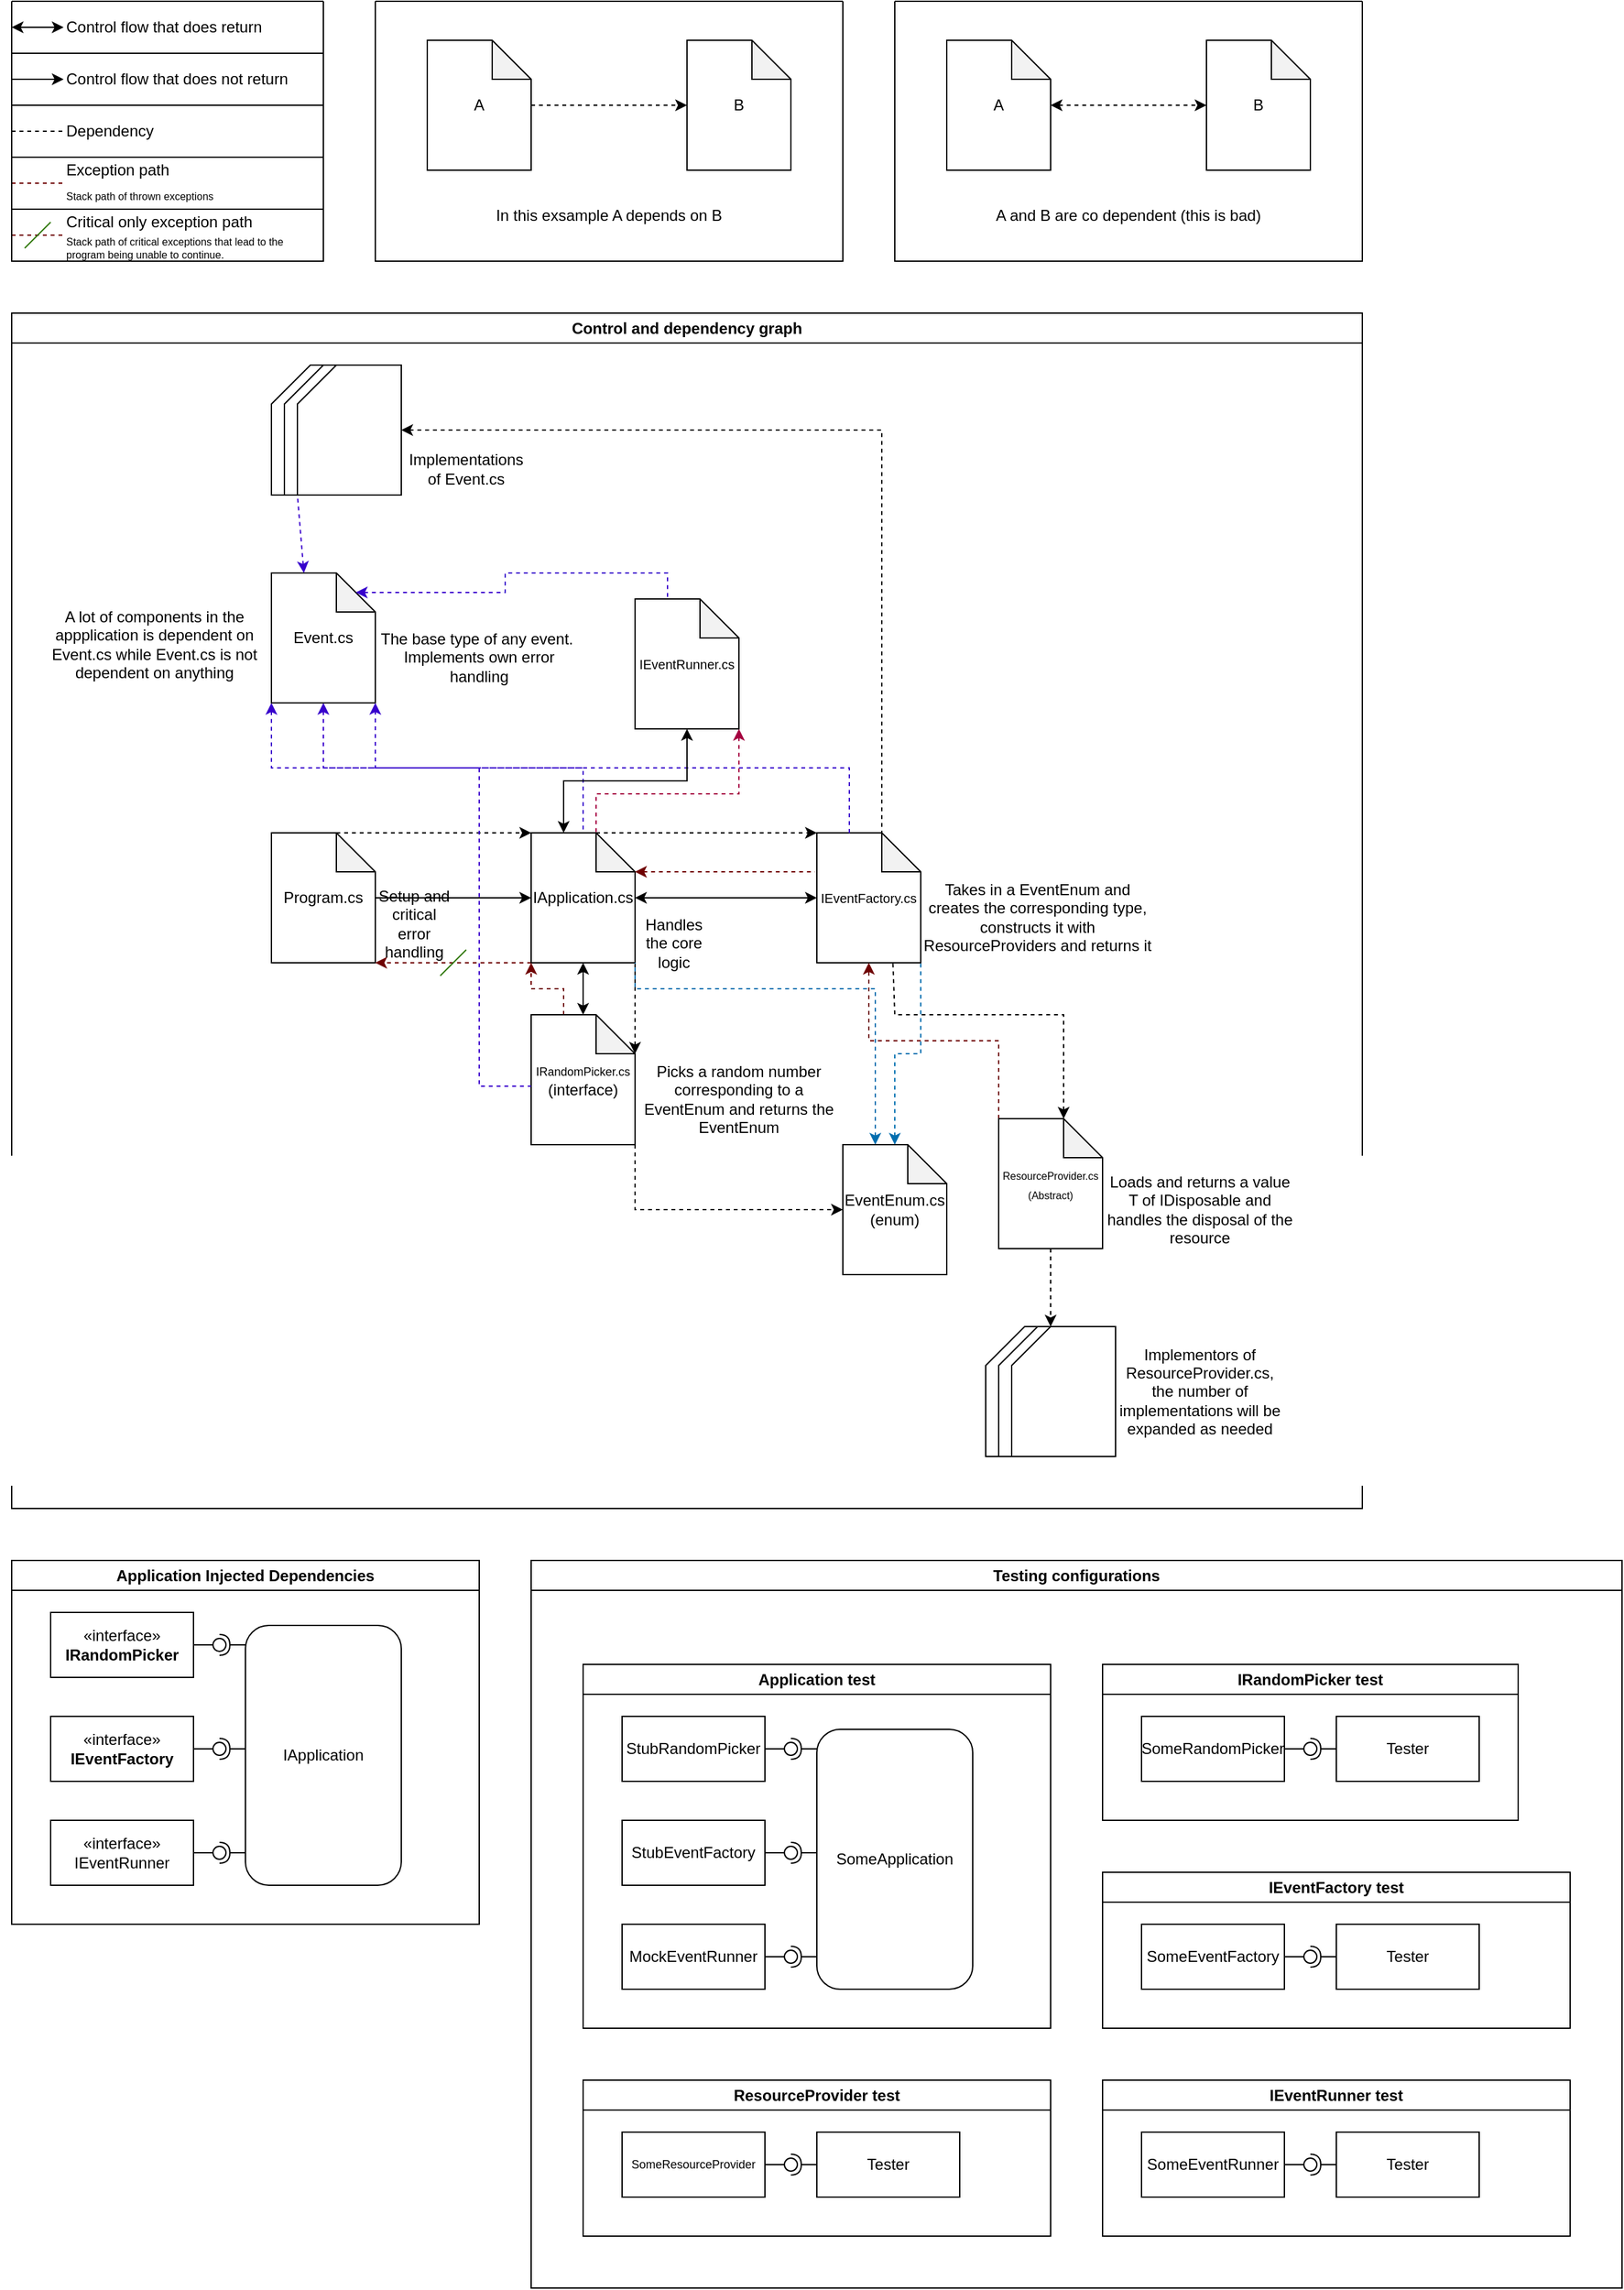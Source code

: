 <mxfile version="21.6.8" type="device">
  <diagram name="Page-1" id="oXJqQtW-Z9CdaKA_W9ZZ">
    <mxGraphModel dx="1643" dy="1583" grid="1" gridSize="10" guides="1" tooltips="1" connect="1" arrows="1" fold="1" page="1" pageScale="1" pageWidth="850" pageHeight="1100" math="0" shadow="0">
      <root>
        <mxCell id="0" />
        <mxCell id="1" parent="0" />
        <mxCell id="w2HOxnU2GR0AyzulczZv-25" value="" style="endArrow=none;dashed=1;html=1;rounded=0;fillColor=#a20025;strokeColor=#6F0000;" edge="1" parent="1">
          <mxGeometry width="50" height="50" relative="1" as="geometry">
            <mxPoint x="240" y="300" as="sourcePoint" />
            <mxPoint x="280" y="300" as="targetPoint" />
          </mxGeometry>
        </mxCell>
        <mxCell id="w2HOxnU2GR0AyzulczZv-26" value="" style="endArrow=none;dashed=1;html=1;rounded=0;fillColor=#a20025;strokeColor=#6F0000;" edge="1" parent="1">
          <mxGeometry width="50" height="50" relative="1" as="geometry">
            <mxPoint x="240" y="260" as="sourcePoint" />
            <mxPoint x="280" y="260" as="targetPoint" />
          </mxGeometry>
        </mxCell>
        <mxCell id="w2HOxnU2GR0AyzulczZv-27" value="" style="endArrow=none;html=1;rounded=0;fillColor=#60a917;strokeColor=#2D7600;" edge="1" parent="1">
          <mxGeometry width="50" height="50" relative="1" as="geometry">
            <mxPoint x="270" y="290" as="sourcePoint" />
            <mxPoint x="250" y="310" as="targetPoint" />
          </mxGeometry>
        </mxCell>
        <mxCell id="w2HOxnU2GR0AyzulczZv-28" value="Exception path" style="text;html=1;strokeColor=none;fillColor=none;align=left;verticalAlign=middle;whiteSpace=wrap;rounded=0;" vertex="1" parent="1">
          <mxGeometry x="280" y="240" width="90" height="20" as="geometry" />
        </mxCell>
        <mxCell id="w2HOxnU2GR0AyzulczZv-30" value="" style="swimlane;startSize=0;" vertex="1" parent="1">
          <mxGeometry x="240" y="280" width="240" height="40" as="geometry" />
        </mxCell>
        <mxCell id="w2HOxnU2GR0AyzulczZv-34" value="Critical only exception path" style="text;html=1;strokeColor=none;fillColor=none;align=left;verticalAlign=middle;whiteSpace=wrap;rounded=0;" vertex="1" parent="w2HOxnU2GR0AyzulczZv-30">
          <mxGeometry x="40" width="150" height="20" as="geometry" />
        </mxCell>
        <mxCell id="w2HOxnU2GR0AyzulczZv-36" value="Stack path of critical exceptions that lead to the program being unable to continue." style="text;html=1;strokeColor=none;fillColor=none;align=left;verticalAlign=middle;whiteSpace=wrap;rounded=0;fontSize=8;" vertex="1" parent="w2HOxnU2GR0AyzulczZv-30">
          <mxGeometry x="40" y="20" width="200" height="20" as="geometry" />
        </mxCell>
        <mxCell id="w2HOxnU2GR0AyzulczZv-31" value="" style="swimlane;startSize=0;" vertex="1" parent="1">
          <mxGeometry x="240" y="240" width="240" height="40" as="geometry" />
        </mxCell>
        <mxCell id="w2HOxnU2GR0AyzulczZv-35" value="Stack path of thrown exceptions" style="text;html=1;strokeColor=none;fillColor=none;align=left;verticalAlign=middle;whiteSpace=wrap;rounded=0;fontSize=8;" vertex="1" parent="w2HOxnU2GR0AyzulczZv-31">
          <mxGeometry x="40" y="20" width="200" height="20" as="geometry" />
        </mxCell>
        <mxCell id="w2HOxnU2GR0AyzulczZv-53" value="" style="endArrow=none;dashed=1;html=1;rounded=0;" edge="1" parent="1">
          <mxGeometry width="50" height="50" relative="1" as="geometry">
            <mxPoint x="240" y="220" as="sourcePoint" />
            <mxPoint x="280" y="220" as="targetPoint" />
          </mxGeometry>
        </mxCell>
        <mxCell id="w2HOxnU2GR0AyzulczZv-55" value="" style="swimlane;startSize=0;" vertex="1" parent="1">
          <mxGeometry x="240" y="200" width="240" height="40" as="geometry" />
        </mxCell>
        <mxCell id="w2HOxnU2GR0AyzulczZv-56" value="Dependency" style="text;html=1;strokeColor=none;fillColor=none;align=left;verticalAlign=middle;whiteSpace=wrap;rounded=0;" vertex="1" parent="w2HOxnU2GR0AyzulczZv-55">
          <mxGeometry x="40" y="10" width="120" height="20" as="geometry" />
        </mxCell>
        <mxCell id="w2HOxnU2GR0AyzulczZv-62" value="" style="endArrow=classic;html=1;rounded=0;" edge="1" parent="1">
          <mxGeometry width="50" height="50" relative="1" as="geometry">
            <mxPoint x="240" y="180" as="sourcePoint" />
            <mxPoint x="280" y="180" as="targetPoint" />
          </mxGeometry>
        </mxCell>
        <mxCell id="w2HOxnU2GR0AyzulczZv-63" value="" style="swimlane;startSize=0;" vertex="1" parent="1">
          <mxGeometry x="240" y="160" width="240" height="40" as="geometry" />
        </mxCell>
        <mxCell id="w2HOxnU2GR0AyzulczZv-64" value="Control flow that does not return" style="text;html=1;strokeColor=none;fillColor=none;align=left;verticalAlign=middle;whiteSpace=wrap;rounded=0;" vertex="1" parent="w2HOxnU2GR0AyzulczZv-63">
          <mxGeometry x="40" y="10" width="200" height="20" as="geometry" />
        </mxCell>
        <mxCell id="w2HOxnU2GR0AyzulczZv-70" value="" style="endArrow=classic;startArrow=classic;html=1;rounded=0;" edge="1" parent="1">
          <mxGeometry width="50" height="50" relative="1" as="geometry">
            <mxPoint x="240" y="140" as="sourcePoint" />
            <mxPoint x="280" y="140" as="targetPoint" />
            <Array as="points" />
          </mxGeometry>
        </mxCell>
        <mxCell id="w2HOxnU2GR0AyzulczZv-71" value="" style="swimlane;startSize=0;" vertex="1" parent="1">
          <mxGeometry x="240" y="120" width="240" height="40" as="geometry" />
        </mxCell>
        <mxCell id="w2HOxnU2GR0AyzulczZv-72" value="Control flow that does return" style="text;html=1;strokeColor=none;fillColor=none;align=left;verticalAlign=middle;whiteSpace=wrap;rounded=0;" vertex="1" parent="w2HOxnU2GR0AyzulczZv-71">
          <mxGeometry x="40" y="5" width="200" height="30" as="geometry" />
        </mxCell>
        <mxCell id="w2HOxnU2GR0AyzulczZv-90" value="" style="swimlane;startSize=0;" vertex="1" parent="1">
          <mxGeometry x="520" y="120" width="360" height="200" as="geometry">
            <mxRectangle x="480" y="90" width="50" height="40" as="alternateBounds" />
          </mxGeometry>
        </mxCell>
        <mxCell id="w2HOxnU2GR0AyzulczZv-86" value="A" style="shape=note;whiteSpace=wrap;html=1;backgroundOutline=1;darkOpacity=0.05;" vertex="1" parent="w2HOxnU2GR0AyzulczZv-90">
          <mxGeometry x="40" y="30" width="80" height="100" as="geometry" />
        </mxCell>
        <mxCell id="w2HOxnU2GR0AyzulczZv-87" value="B" style="shape=note;whiteSpace=wrap;html=1;backgroundOutline=1;darkOpacity=0.05;" vertex="1" parent="w2HOxnU2GR0AyzulczZv-90">
          <mxGeometry x="240" y="30" width="80" height="100" as="geometry" />
        </mxCell>
        <mxCell id="w2HOxnU2GR0AyzulczZv-88" style="edgeStyle=orthogonalEdgeStyle;rounded=0;orthogonalLoop=1;jettySize=auto;html=1;entryX=0;entryY=0.5;entryDx=0;entryDy=0;entryPerimeter=0;dashed=1;" edge="1" parent="w2HOxnU2GR0AyzulczZv-90" source="w2HOxnU2GR0AyzulczZv-86" target="w2HOxnU2GR0AyzulczZv-87">
          <mxGeometry relative="1" as="geometry" />
        </mxCell>
        <mxCell id="w2HOxnU2GR0AyzulczZv-89" value="In this exsample A depends on B" style="text;html=1;strokeColor=none;fillColor=none;align=center;verticalAlign=middle;whiteSpace=wrap;rounded=0;" vertex="1" parent="w2HOxnU2GR0AyzulczZv-90">
          <mxGeometry x="40" y="150" width="280" height="30" as="geometry" />
        </mxCell>
        <mxCell id="w2HOxnU2GR0AyzulczZv-91" value="" style="swimlane;startSize=0;" vertex="1" parent="1">
          <mxGeometry x="920" y="120" width="360" height="200" as="geometry">
            <mxRectangle x="480" y="90" width="50" height="40" as="alternateBounds" />
          </mxGeometry>
        </mxCell>
        <mxCell id="w2HOxnU2GR0AyzulczZv-92" value="A" style="shape=note;whiteSpace=wrap;html=1;backgroundOutline=1;darkOpacity=0.05;" vertex="1" parent="w2HOxnU2GR0AyzulczZv-91">
          <mxGeometry x="40" y="30" width="80" height="100" as="geometry" />
        </mxCell>
        <mxCell id="w2HOxnU2GR0AyzulczZv-93" value="B" style="shape=note;whiteSpace=wrap;html=1;backgroundOutline=1;darkOpacity=0.05;" vertex="1" parent="w2HOxnU2GR0AyzulczZv-91">
          <mxGeometry x="240" y="30" width="80" height="100" as="geometry" />
        </mxCell>
        <mxCell id="w2HOxnU2GR0AyzulczZv-94" style="edgeStyle=orthogonalEdgeStyle;rounded=0;orthogonalLoop=1;jettySize=auto;html=1;entryX=0;entryY=0.5;entryDx=0;entryDy=0;entryPerimeter=0;dashed=1;startArrow=classic;startFill=1;" edge="1" parent="w2HOxnU2GR0AyzulczZv-91" source="w2HOxnU2GR0AyzulczZv-92" target="w2HOxnU2GR0AyzulczZv-93">
          <mxGeometry relative="1" as="geometry" />
        </mxCell>
        <mxCell id="w2HOxnU2GR0AyzulczZv-95" value="A and B are co dependent (this is bad)" style="text;html=1;strokeColor=none;fillColor=none;align=center;verticalAlign=middle;whiteSpace=wrap;rounded=0;" vertex="1" parent="w2HOxnU2GR0AyzulczZv-91">
          <mxGeometry x="40" y="150" width="280" height="30" as="geometry" />
        </mxCell>
        <mxCell id="w2HOxnU2GR0AyzulczZv-113" value="Control and dependency graph" style="swimlane;whiteSpace=wrap;html=1;" vertex="1" parent="1">
          <mxGeometry x="240" y="360" width="1040" height="920" as="geometry" />
        </mxCell>
        <mxCell id="w2HOxnU2GR0AyzulczZv-2" value="Program.cs" style="shape=note;whiteSpace=wrap;html=1;backgroundOutline=1;darkOpacity=0.05;" vertex="1" parent="w2HOxnU2GR0AyzulczZv-113">
          <mxGeometry x="200" y="400" width="80" height="100" as="geometry" />
        </mxCell>
        <mxCell id="w2HOxnU2GR0AyzulczZv-13" style="edgeStyle=orthogonalEdgeStyle;rounded=0;orthogonalLoop=1;jettySize=auto;html=1;exitX=0;exitY=1;exitDx=0;exitDy=0;exitPerimeter=0;entryX=1;entryY=1;entryDx=0;entryDy=0;entryPerimeter=0;fillColor=#a20025;strokeColor=#6F0000;dashed=1;" edge="1" parent="w2HOxnU2GR0AyzulczZv-113" source="w2HOxnU2GR0AyzulczZv-3" target="w2HOxnU2GR0AyzulczZv-2">
          <mxGeometry relative="1" as="geometry">
            <Array as="points">
              <mxPoint x="380" y="500" />
              <mxPoint x="380" y="500" />
            </Array>
          </mxGeometry>
        </mxCell>
        <mxCell id="w2HOxnU2GR0AyzulczZv-3" value="IApplication.cs" style="shape=note;whiteSpace=wrap;html=1;backgroundOutline=1;darkOpacity=0.05;" vertex="1" parent="w2HOxnU2GR0AyzulczZv-113">
          <mxGeometry x="400" y="400" width="80" height="100" as="geometry" />
        </mxCell>
        <mxCell id="w2HOxnU2GR0AyzulczZv-5" style="edgeStyle=orthogonalEdgeStyle;rounded=0;orthogonalLoop=1;jettySize=auto;html=1;entryX=0;entryY=0.5;entryDx=0;entryDy=0;entryPerimeter=0;" edge="1" parent="w2HOxnU2GR0AyzulczZv-113" source="w2HOxnU2GR0AyzulczZv-2" target="w2HOxnU2GR0AyzulczZv-3">
          <mxGeometry relative="1" as="geometry" />
        </mxCell>
        <mxCell id="w2HOxnU2GR0AyzulczZv-10" style="edgeStyle=orthogonalEdgeStyle;rounded=0;orthogonalLoop=1;jettySize=auto;html=1;exitX=0;exitY=0;exitDx=25;exitDy=0;exitPerimeter=0;entryX=0;entryY=1;entryDx=0;entryDy=0;entryPerimeter=0;fillColor=#a20025;strokeColor=#6F0000;dashed=1;" edge="1" parent="w2HOxnU2GR0AyzulczZv-113" source="w2HOxnU2GR0AyzulczZv-4" target="w2HOxnU2GR0AyzulczZv-3">
          <mxGeometry relative="1" as="geometry" />
        </mxCell>
        <mxCell id="w2HOxnU2GR0AyzulczZv-4" value="&lt;font style=&quot;&quot;&gt;&lt;font style=&quot;font-size: 9px;&quot;&gt;IRandomPicker.cs&lt;br&gt;&lt;/font&gt;(interface)&lt;br&gt;&lt;/font&gt;" style="shape=note;whiteSpace=wrap;html=1;backgroundOutline=1;darkOpacity=0.05;" vertex="1" parent="w2HOxnU2GR0AyzulczZv-113">
          <mxGeometry x="400" y="540" width="80" height="100" as="geometry" />
        </mxCell>
        <mxCell id="w2HOxnU2GR0AyzulczZv-8" style="edgeStyle=orthogonalEdgeStyle;rounded=0;orthogonalLoop=1;jettySize=auto;html=1;exitX=0.5;exitY=1;exitDx=0;exitDy=0;exitPerimeter=0;entryX=0.5;entryY=0;entryDx=0;entryDy=0;entryPerimeter=0;startArrow=classic;startFill=1;" edge="1" parent="w2HOxnU2GR0AyzulczZv-113" source="w2HOxnU2GR0AyzulczZv-3" target="w2HOxnU2GR0AyzulczZv-4">
          <mxGeometry relative="1" as="geometry" />
        </mxCell>
        <mxCell id="w2HOxnU2GR0AyzulczZv-14" value="" style="endArrow=none;html=1;rounded=0;fillColor=#60a917;strokeColor=#2D7600;" edge="1" parent="w2HOxnU2GR0AyzulczZv-113">
          <mxGeometry width="50" height="50" relative="1" as="geometry">
            <mxPoint x="330" y="510" as="sourcePoint" />
            <mxPoint x="350" y="490" as="targetPoint" />
          </mxGeometry>
        </mxCell>
        <mxCell id="w2HOxnU2GR0AyzulczZv-21" value="Picks a random number corresponding to a EventEnum and returns the EventEnum" style="text;html=1;strokeColor=none;fillColor=none;align=center;verticalAlign=middle;whiteSpace=wrap;rounded=0;" vertex="1" parent="w2HOxnU2GR0AyzulczZv-113">
          <mxGeometry x="480" y="570" width="160" height="70" as="geometry" />
        </mxCell>
        <mxCell id="w2HOxnU2GR0AyzulczZv-22" value="Handles the core logic" style="text;html=1;strokeColor=none;fillColor=none;align=center;verticalAlign=middle;whiteSpace=wrap;rounded=0;" vertex="1" parent="w2HOxnU2GR0AyzulczZv-113">
          <mxGeometry x="480" y="460" width="60" height="50" as="geometry" />
        </mxCell>
        <mxCell id="w2HOxnU2GR0AyzulczZv-24" value="Setup and critical error handling" style="text;html=1;strokeColor=none;fillColor=none;align=center;verticalAlign=middle;whiteSpace=wrap;rounded=0;" vertex="1" parent="w2HOxnU2GR0AyzulczZv-113">
          <mxGeometry x="280" y="440" width="60" height="60" as="geometry" />
        </mxCell>
        <mxCell id="w2HOxnU2GR0AyzulczZv-41" value="&lt;font style=&quot;font-size: 10px;&quot;&gt;IEventFactory.cs&lt;/font&gt;" style="shape=note;whiteSpace=wrap;html=1;backgroundOutline=1;darkOpacity=0.05;" vertex="1" parent="w2HOxnU2GR0AyzulczZv-113">
          <mxGeometry x="620" y="400" width="80" height="100" as="geometry" />
        </mxCell>
        <mxCell id="w2HOxnU2GR0AyzulczZv-47" style="edgeStyle=orthogonalEdgeStyle;rounded=0;orthogonalLoop=1;jettySize=auto;html=1;entryX=0;entryY=0.5;entryDx=0;entryDy=0;entryPerimeter=0;startArrow=classic;startFill=1;" edge="1" parent="w2HOxnU2GR0AyzulczZv-113" source="w2HOxnU2GR0AyzulczZv-3" target="w2HOxnU2GR0AyzulczZv-41">
          <mxGeometry relative="1" as="geometry" />
        </mxCell>
        <mxCell id="w2HOxnU2GR0AyzulczZv-99" style="edgeStyle=orthogonalEdgeStyle;rounded=0;orthogonalLoop=1;jettySize=auto;html=1;exitX=0;exitY=0;exitDx=80;exitDy=30;exitPerimeter=0;entryX=-0.018;entryY=0.3;entryDx=0;entryDy=0;entryPerimeter=0;fillColor=#a20025;strokeColor=#6F0000;startArrow=classic;startFill=1;endArrow=none;endFill=0;dashed=1;" edge="1" parent="w2HOxnU2GR0AyzulczZv-113" source="w2HOxnU2GR0AyzulczZv-3" target="w2HOxnU2GR0AyzulczZv-41">
          <mxGeometry relative="1" as="geometry" />
        </mxCell>
        <mxCell id="w2HOxnU2GR0AyzulczZv-43" value="Takes in a EventEnum and creates the corresponding type, constructs it with ResourceProviders and returns it" style="text;html=1;strokeColor=none;fillColor=none;align=center;verticalAlign=middle;whiteSpace=wrap;rounded=0;" vertex="1" parent="w2HOxnU2GR0AyzulczZv-113">
          <mxGeometry x="700" y="430" width="180" height="70" as="geometry" />
        </mxCell>
        <mxCell id="w2HOxnU2GR0AyzulczZv-97" style="edgeStyle=orthogonalEdgeStyle;rounded=0;orthogonalLoop=1;jettySize=auto;html=1;exitX=0;exitY=0;exitDx=0;exitDy=0;exitPerimeter=0;entryX=0.5;entryY=1;entryDx=0;entryDy=0;entryPerimeter=0;fillColor=#a20025;strokeColor=#6F0000;dashed=1;" edge="1" parent="w2HOxnU2GR0AyzulczZv-113" source="w2HOxnU2GR0AyzulczZv-44" target="w2HOxnU2GR0AyzulczZv-41">
          <mxGeometry relative="1" as="geometry">
            <mxPoint x="759.953" y="560" as="targetPoint" />
          </mxGeometry>
        </mxCell>
        <mxCell id="w2HOxnU2GR0AyzulczZv-44" value="&lt;font style=&quot;font-size: 8px;&quot;&gt;ResourceProvider.cs&lt;br&gt;(Abstract)&lt;br&gt;&lt;/font&gt;" style="shape=note;whiteSpace=wrap;html=1;backgroundOutline=1;darkOpacity=0.05;" vertex="1" parent="w2HOxnU2GR0AyzulczZv-113">
          <mxGeometry x="760" y="620" width="80" height="100" as="geometry" />
        </mxCell>
        <mxCell id="w2HOxnU2GR0AyzulczZv-45" value="Loads and returns a value T of IDisposable and handles the disposal of the resource" style="text;html=1;strokeColor=none;fillColor=none;align=center;verticalAlign=middle;whiteSpace=wrap;rounded=0;" vertex="1" parent="w2HOxnU2GR0AyzulczZv-113">
          <mxGeometry x="840" y="660" width="150" height="60" as="geometry" />
        </mxCell>
        <mxCell id="w2HOxnU2GR0AyzulczZv-46" value="" style="endArrow=none;dashed=1;html=1;rounded=0;entryX=0.732;entryY=0.998;entryDx=0;entryDy=0;entryPerimeter=0;endFill=0;startArrow=classic;startFill=1;exitX=0;exitY=0;exitDx=50;exitDy=0;exitPerimeter=0;" edge="1" parent="w2HOxnU2GR0AyzulczZv-113" source="w2HOxnU2GR0AyzulczZv-44" target="w2HOxnU2GR0AyzulczZv-41">
          <mxGeometry width="50" height="50" relative="1" as="geometry">
            <mxPoint x="760" y="620" as="sourcePoint" />
            <mxPoint x="720" y="530" as="targetPoint" />
            <Array as="points">
              <mxPoint x="810" y="540" />
              <mxPoint x="720" y="540" />
              <mxPoint x="680" y="540" />
            </Array>
          </mxGeometry>
        </mxCell>
        <mxCell id="w2HOxnU2GR0AyzulczZv-48" value="" style="shape=card;whiteSpace=wrap;html=1;" vertex="1" parent="w2HOxnU2GR0AyzulczZv-113">
          <mxGeometry x="750" y="780" width="80" height="100" as="geometry" />
        </mxCell>
        <mxCell id="w2HOxnU2GR0AyzulczZv-49" value="" style="shape=card;whiteSpace=wrap;html=1;" vertex="1" parent="w2HOxnU2GR0AyzulczZv-113">
          <mxGeometry x="760" y="780" width="80" height="100" as="geometry" />
        </mxCell>
        <mxCell id="w2HOxnU2GR0AyzulczZv-50" value="" style="shape=card;whiteSpace=wrap;html=1;" vertex="1" parent="w2HOxnU2GR0AyzulczZv-113">
          <mxGeometry x="770" y="780" width="80" height="100" as="geometry" />
        </mxCell>
        <mxCell id="w2HOxnU2GR0AyzulczZv-51" style="edgeStyle=orthogonalEdgeStyle;rounded=0;orthogonalLoop=1;jettySize=auto;html=1;entryX=0;entryY=0;entryDx=30;entryDy=0;entryPerimeter=0;dashed=1;" edge="1" parent="w2HOxnU2GR0AyzulczZv-113" source="w2HOxnU2GR0AyzulczZv-44" target="w2HOxnU2GR0AyzulczZv-50">
          <mxGeometry relative="1" as="geometry" />
        </mxCell>
        <mxCell id="w2HOxnU2GR0AyzulczZv-52" value="Implementors of &lt;br&gt;ResourceProvider.cs, the number of implementations will be expanded as needed" style="text;html=1;strokeColor=none;fillColor=none;align=center;verticalAlign=middle;whiteSpace=wrap;rounded=0;" vertex="1" parent="w2HOxnU2GR0AyzulczZv-113">
          <mxGeometry x="850" y="780" width="130" height="100" as="geometry" />
        </mxCell>
        <mxCell id="w2HOxnU2GR0AyzulczZv-57" value="" style="endArrow=classic;dashed=1;html=1;rounded=0;entryX=0;entryY=0;entryDx=0;entryDy=0;entryPerimeter=0;exitX=0;exitY=0;exitDx=50;exitDy=0;exitPerimeter=0;endFill=1;" edge="1" parent="w2HOxnU2GR0AyzulczZv-113" source="w2HOxnU2GR0AyzulczZv-3" target="w2HOxnU2GR0AyzulczZv-41">
          <mxGeometry width="50" height="50" relative="1" as="geometry">
            <mxPoint x="510" y="440" as="sourcePoint" />
            <mxPoint x="560" y="390" as="targetPoint" />
          </mxGeometry>
        </mxCell>
        <mxCell id="w2HOxnU2GR0AyzulczZv-58" value="" style="endArrow=classic;dashed=1;html=1;rounded=0;entryX=0;entryY=0;entryDx=0;entryDy=0;entryPerimeter=0;exitX=0;exitY=0;exitDx=50;exitDy=0;exitPerimeter=0;endFill=1;" edge="1" parent="w2HOxnU2GR0AyzulczZv-113" source="w2HOxnU2GR0AyzulczZv-2" target="w2HOxnU2GR0AyzulczZv-3">
          <mxGeometry width="50" height="50" relative="1" as="geometry">
            <mxPoint x="300" y="430" as="sourcePoint" />
            <mxPoint x="350" y="380" as="targetPoint" />
          </mxGeometry>
        </mxCell>
        <mxCell id="w2HOxnU2GR0AyzulczZv-59" value="" style="endArrow=none;dashed=1;html=1;rounded=0;entryX=1;entryY=1;entryDx=0;entryDy=0;entryPerimeter=0;exitX=0;exitY=0;exitDx=80;exitDy=30;exitPerimeter=0;endFill=0;startArrow=classic;startFill=1;" edge="1" parent="w2HOxnU2GR0AyzulczZv-113" source="w2HOxnU2GR0AyzulczZv-4" target="w2HOxnU2GR0AyzulczZv-3">
          <mxGeometry width="50" height="50" relative="1" as="geometry">
            <mxPoint x="450" y="530" as="sourcePoint" />
            <mxPoint x="500" y="480" as="targetPoint" />
          </mxGeometry>
        </mxCell>
        <mxCell id="w2HOxnU2GR0AyzulczZv-82" style="edgeStyle=orthogonalEdgeStyle;rounded=0;orthogonalLoop=1;jettySize=auto;html=1;exitX=0.5;exitY=1;exitDx=0;exitDy=0;exitPerimeter=0;entryX=0.5;entryY=0;entryDx=0;entryDy=0;entryPerimeter=0;dashed=1;endArrow=none;endFill=0;startArrow=classic;startFill=1;fillColor=#6a00ff;strokeColor=#3700CC;" edge="1" parent="w2HOxnU2GR0AyzulczZv-113" source="w2HOxnU2GR0AyzulczZv-73" target="w2HOxnU2GR0AyzulczZv-3">
          <mxGeometry relative="1" as="geometry" />
        </mxCell>
        <mxCell id="w2HOxnU2GR0AyzulczZv-83" style="edgeStyle=orthogonalEdgeStyle;rounded=0;orthogonalLoop=1;jettySize=auto;html=1;exitX=0;exitY=1;exitDx=0;exitDy=0;exitPerimeter=0;entryX=0;entryY=0.5;entryDx=0;entryDy=0;entryPerimeter=0;endArrow=none;endFill=0;startArrow=classic;startFill=1;dashed=1;fillColor=#6a00ff;strokeColor=#3700CC;" edge="1" parent="w2HOxnU2GR0AyzulczZv-113" source="w2HOxnU2GR0AyzulczZv-73">
          <mxGeometry relative="1" as="geometry">
            <mxPoint x="200" y="305" as="sourcePoint" />
            <mxPoint x="400" y="595" as="targetPoint" />
            <Array as="points">
              <mxPoint x="200" y="350" />
              <mxPoint x="360" y="350" />
              <mxPoint x="360" y="595" />
            </Array>
          </mxGeometry>
        </mxCell>
        <mxCell id="w2HOxnU2GR0AyzulczZv-73" value="Event.cs" style="shape=note;whiteSpace=wrap;html=1;backgroundOutline=1;darkOpacity=0.05;" vertex="1" parent="w2HOxnU2GR0AyzulczZv-113">
          <mxGeometry x="200" y="200" width="80" height="100" as="geometry" />
        </mxCell>
        <mxCell id="w2HOxnU2GR0AyzulczZv-85" style="edgeStyle=orthogonalEdgeStyle;rounded=0;orthogonalLoop=1;jettySize=auto;html=1;exitX=0;exitY=0;exitDx=25;exitDy=0;exitPerimeter=0;entryX=1;entryY=1;entryDx=0;entryDy=0;entryPerimeter=0;dashed=1;fillColor=#6a00ff;strokeColor=#3700CC;" edge="1" parent="w2HOxnU2GR0AyzulczZv-113" source="w2HOxnU2GR0AyzulczZv-41" target="w2HOxnU2GR0AyzulczZv-73">
          <mxGeometry relative="1" as="geometry" />
        </mxCell>
        <mxCell id="w2HOxnU2GR0AyzulczZv-74" value="The base type of any event.&amp;nbsp;&lt;br&gt;Implements own error handling" style="text;html=1;strokeColor=none;fillColor=none;align=center;verticalAlign=middle;whiteSpace=wrap;rounded=0;" vertex="1" parent="w2HOxnU2GR0AyzulczZv-113">
          <mxGeometry x="280" y="230" width="160" height="70" as="geometry" />
        </mxCell>
        <mxCell id="w2HOxnU2GR0AyzulczZv-75" value="" style="shape=card;whiteSpace=wrap;html=1;" vertex="1" parent="w2HOxnU2GR0AyzulczZv-113">
          <mxGeometry x="200" y="40" width="80" height="100" as="geometry" />
        </mxCell>
        <mxCell id="w2HOxnU2GR0AyzulczZv-76" value="" style="shape=card;whiteSpace=wrap;html=1;" vertex="1" parent="w2HOxnU2GR0AyzulczZv-113">
          <mxGeometry x="210" y="40" width="80" height="100" as="geometry" />
        </mxCell>
        <mxCell id="w2HOxnU2GR0AyzulczZv-96" style="edgeStyle=orthogonalEdgeStyle;rounded=0;orthogonalLoop=1;jettySize=auto;html=1;entryX=0;entryY=0;entryDx=50;entryDy=0;entryPerimeter=0;endArrow=none;endFill=0;startArrow=classic;startFill=1;dashed=1;" edge="1" parent="w2HOxnU2GR0AyzulczZv-113" source="w2HOxnU2GR0AyzulczZv-77" target="w2HOxnU2GR0AyzulczZv-41">
          <mxGeometry relative="1" as="geometry">
            <Array as="points">
              <mxPoint x="670" y="90" />
            </Array>
          </mxGeometry>
        </mxCell>
        <mxCell id="w2HOxnU2GR0AyzulczZv-77" value="" style="shape=card;whiteSpace=wrap;html=1;" vertex="1" parent="w2HOxnU2GR0AyzulczZv-113">
          <mxGeometry x="220" y="40" width="80" height="100" as="geometry" />
        </mxCell>
        <mxCell id="w2HOxnU2GR0AyzulczZv-79" value="Implementations of Event.cs" style="text;html=1;strokeColor=none;fillColor=none;align=center;verticalAlign=middle;whiteSpace=wrap;rounded=0;" vertex="1" parent="w2HOxnU2GR0AyzulczZv-113">
          <mxGeometry x="300" y="100" width="100" height="40" as="geometry" />
        </mxCell>
        <mxCell id="w2HOxnU2GR0AyzulczZv-81" value="" style="endArrow=none;dashed=1;html=1;rounded=0;entryX=0;entryY=1;entryDx=0;entryDy=0;entryPerimeter=0;exitX=0;exitY=0;exitDx=25;exitDy=0;exitPerimeter=0;startArrow=classic;startFill=1;fillColor=#6a00ff;strokeColor=#3700CC;" edge="1" parent="w2HOxnU2GR0AyzulczZv-113" source="w2HOxnU2GR0AyzulczZv-73" target="w2HOxnU2GR0AyzulczZv-77">
          <mxGeometry width="50" height="50" relative="1" as="geometry">
            <mxPoint x="320" y="210" as="sourcePoint" />
            <mxPoint x="370" y="160" as="targetPoint" />
          </mxGeometry>
        </mxCell>
        <mxCell id="w2HOxnU2GR0AyzulczZv-111" style="edgeStyle=orthogonalEdgeStyle;rounded=0;orthogonalLoop=1;jettySize=auto;html=1;exitX=0;exitY=0;exitDx=25;exitDy=0;exitPerimeter=0;entryX=1;entryY=1;entryDx=0;entryDy=0;entryPerimeter=0;fillColor=#1ba1e2;strokeColor=#006EAF;dashed=1;endArrow=none;endFill=0;startArrow=classic;startFill=1;" edge="1" parent="w2HOxnU2GR0AyzulczZv-113" source="w2HOxnU2GR0AyzulczZv-101" target="w2HOxnU2GR0AyzulczZv-3">
          <mxGeometry relative="1" as="geometry">
            <Array as="points">
              <mxPoint x="665" y="520" />
              <mxPoint x="480" y="520" />
            </Array>
          </mxGeometry>
        </mxCell>
        <mxCell id="w2HOxnU2GR0AyzulczZv-112" style="edgeStyle=orthogonalEdgeStyle;rounded=0;orthogonalLoop=1;jettySize=auto;html=1;entryX=1;entryY=1;entryDx=0;entryDy=0;entryPerimeter=0;fillColor=#1ba1e2;strokeColor=#006EAF;startArrow=classic;startFill=1;endArrow=none;endFill=0;dashed=1;" edge="1" parent="w2HOxnU2GR0AyzulczZv-113" source="w2HOxnU2GR0AyzulczZv-101" target="w2HOxnU2GR0AyzulczZv-41">
          <mxGeometry relative="1" as="geometry" />
        </mxCell>
        <mxCell id="w2HOxnU2GR0AyzulczZv-101" value="EventEnum.cs&lt;br&gt;(enum)" style="shape=note;whiteSpace=wrap;html=1;backgroundOutline=1;darkOpacity=0.05;" vertex="1" parent="w2HOxnU2GR0AyzulczZv-113">
          <mxGeometry x="640" y="640" width="80" height="100" as="geometry" />
        </mxCell>
        <mxCell id="w2HOxnU2GR0AyzulczZv-110" style="edgeStyle=orthogonalEdgeStyle;rounded=0;orthogonalLoop=1;jettySize=auto;html=1;exitX=0;exitY=1;exitDx=0;exitDy=0;entryX=0;entryY=0.5;entryDx=0;entryDy=0;entryPerimeter=0;dashed=1;" edge="1" parent="w2HOxnU2GR0AyzulczZv-113" source="w2HOxnU2GR0AyzulczZv-21" target="w2HOxnU2GR0AyzulczZv-101">
          <mxGeometry relative="1" as="geometry" />
        </mxCell>
        <mxCell id="w2HOxnU2GR0AyzulczZv-106" style="edgeStyle=orthogonalEdgeStyle;rounded=0;orthogonalLoop=1;jettySize=auto;html=1;exitX=1;exitY=1;exitDx=0;exitDy=0;exitPerimeter=0;entryX=0;entryY=0;entryDx=50;entryDy=0;entryPerimeter=0;dashed=1;startArrow=classic;startFill=1;endArrow=none;endFill=0;fillColor=#d80073;strokeColor=#A50040;" edge="1" parent="w2HOxnU2GR0AyzulczZv-113" source="w2HOxnU2GR0AyzulczZv-103" target="w2HOxnU2GR0AyzulczZv-3">
          <mxGeometry relative="1" as="geometry">
            <Array as="points">
              <mxPoint x="560" y="370" />
              <mxPoint x="450" y="370" />
            </Array>
          </mxGeometry>
        </mxCell>
        <mxCell id="w2HOxnU2GR0AyzulczZv-103" value="&lt;font style=&quot;font-size: 10px;&quot;&gt;IEventRunner.cs&lt;/font&gt;" style="shape=note;whiteSpace=wrap;html=1;backgroundOutline=1;darkOpacity=0.05;" vertex="1" parent="w2HOxnU2GR0AyzulczZv-113">
          <mxGeometry x="480" y="220" width="80" height="100" as="geometry" />
        </mxCell>
        <mxCell id="w2HOxnU2GR0AyzulczZv-104" style="edgeStyle=orthogonalEdgeStyle;rounded=0;orthogonalLoop=1;jettySize=auto;html=1;exitX=0;exitY=0;exitDx=25;exitDy=0;exitPerimeter=0;entryX=0.5;entryY=1;entryDx=0;entryDy=0;entryPerimeter=0;startArrow=classic;startFill=1;" edge="1" parent="w2HOxnU2GR0AyzulczZv-113" source="w2HOxnU2GR0AyzulczZv-3" target="w2HOxnU2GR0AyzulczZv-103">
          <mxGeometry relative="1" as="geometry" />
        </mxCell>
        <mxCell id="w2HOxnU2GR0AyzulczZv-107" style="edgeStyle=orthogonalEdgeStyle;rounded=0;orthogonalLoop=1;jettySize=auto;html=1;exitX=0;exitY=0;exitDx=65;exitDy=15;exitPerimeter=0;entryX=0;entryY=0;entryDx=25;entryDy=0;entryPerimeter=0;fillColor=#6a00ff;strokeColor=#3700CC;endArrow=none;endFill=0;startArrow=classic;startFill=1;dashed=1;" edge="1" parent="w2HOxnU2GR0AyzulczZv-113" source="w2HOxnU2GR0AyzulczZv-73" target="w2HOxnU2GR0AyzulczZv-103">
          <mxGeometry relative="1" as="geometry" />
        </mxCell>
        <mxCell id="w2HOxnU2GR0AyzulczZv-108" value="A lot of components in the appplication is dependent on Event.cs while Event.cs is not dependent on anything" style="text;html=1;strokeColor=none;fillColor=none;align=center;verticalAlign=middle;whiteSpace=wrap;rounded=0;" vertex="1" parent="w2HOxnU2GR0AyzulczZv-113">
          <mxGeometry x="20" y="200" width="180" height="110" as="geometry" />
        </mxCell>
        <mxCell id="w2HOxnU2GR0AyzulczZv-147" value="Application Injected Dependencies" style="swimlane;whiteSpace=wrap;html=1;" vertex="1" parent="1">
          <mxGeometry x="240" y="1320" width="360" height="280" as="geometry" />
        </mxCell>
        <mxCell id="w2HOxnU2GR0AyzulczZv-120" value="IApplication" style="rounded=1;whiteSpace=wrap;html=1;" vertex="1" parent="w2HOxnU2GR0AyzulczZv-147">
          <mxGeometry x="180" y="50" width="120" height="200" as="geometry" />
        </mxCell>
        <mxCell id="w2HOxnU2GR0AyzulczZv-130" value="«interface»&lt;br&gt;&lt;b&gt;IRandomPicker&lt;/b&gt;" style="html=1;whiteSpace=wrap;" vertex="1" parent="w2HOxnU2GR0AyzulczZv-147">
          <mxGeometry x="30" y="40" width="110" height="50" as="geometry" />
        </mxCell>
        <mxCell id="w2HOxnU2GR0AyzulczZv-134" value="«interface»&lt;br&gt;&lt;b&gt;IEventFactory&lt;/b&gt;" style="html=1;whiteSpace=wrap;" vertex="1" parent="w2HOxnU2GR0AyzulczZv-147">
          <mxGeometry x="30" y="120" width="110" height="50" as="geometry" />
        </mxCell>
        <mxCell id="w2HOxnU2GR0AyzulczZv-136" value="" style="rounded=0;orthogonalLoop=1;jettySize=auto;html=1;endArrow=halfCircle;endFill=0;endSize=6;strokeWidth=1;sketch=0;" edge="1" target="w2HOxnU2GR0AyzulczZv-138" parent="w2HOxnU2GR0AyzulczZv-147">
          <mxGeometry relative="1" as="geometry">
            <mxPoint x="180" y="65" as="sourcePoint" />
          </mxGeometry>
        </mxCell>
        <mxCell id="w2HOxnU2GR0AyzulczZv-137" value="" style="rounded=0;orthogonalLoop=1;jettySize=auto;html=1;endArrow=oval;endFill=0;sketch=0;sourcePerimeterSpacing=0;targetPerimeterSpacing=0;endSize=10;" edge="1" target="w2HOxnU2GR0AyzulczZv-138" parent="w2HOxnU2GR0AyzulczZv-147">
          <mxGeometry relative="1" as="geometry">
            <mxPoint x="140" y="65" as="sourcePoint" />
          </mxGeometry>
        </mxCell>
        <mxCell id="w2HOxnU2GR0AyzulczZv-138" value="" style="ellipse;whiteSpace=wrap;html=1;align=center;aspect=fixed;fillColor=none;strokeColor=none;resizable=0;perimeter=centerPerimeter;rotatable=0;allowArrows=0;points=[];outlineConnect=1;" vertex="1" parent="w2HOxnU2GR0AyzulczZv-147">
          <mxGeometry x="155" y="60" width="10" height="10" as="geometry" />
        </mxCell>
        <mxCell id="w2HOxnU2GR0AyzulczZv-139" value="«interface»&lt;br&gt;IEventRunner" style="html=1;whiteSpace=wrap;" vertex="1" parent="w2HOxnU2GR0AyzulczZv-147">
          <mxGeometry x="30" y="200" width="110" height="50" as="geometry" />
        </mxCell>
        <mxCell id="w2HOxnU2GR0AyzulczZv-140" value="" style="rounded=0;orthogonalLoop=1;jettySize=auto;html=1;endArrow=halfCircle;endFill=0;endSize=6;strokeWidth=1;sketch=0;" edge="1" target="w2HOxnU2GR0AyzulczZv-142" parent="w2HOxnU2GR0AyzulczZv-147">
          <mxGeometry relative="1" as="geometry">
            <mxPoint x="180" y="145" as="sourcePoint" />
          </mxGeometry>
        </mxCell>
        <mxCell id="w2HOxnU2GR0AyzulczZv-141" value="" style="rounded=0;orthogonalLoop=1;jettySize=auto;html=1;endArrow=oval;endFill=0;sketch=0;sourcePerimeterSpacing=0;targetPerimeterSpacing=0;endSize=10;" edge="1" target="w2HOxnU2GR0AyzulczZv-142" parent="w2HOxnU2GR0AyzulczZv-147">
          <mxGeometry relative="1" as="geometry">
            <mxPoint x="140" y="145" as="sourcePoint" />
          </mxGeometry>
        </mxCell>
        <mxCell id="w2HOxnU2GR0AyzulczZv-142" value="" style="ellipse;whiteSpace=wrap;html=1;align=center;aspect=fixed;fillColor=none;strokeColor=none;resizable=0;perimeter=centerPerimeter;rotatable=0;allowArrows=0;points=[];outlineConnect=1;" vertex="1" parent="w2HOxnU2GR0AyzulczZv-147">
          <mxGeometry x="155" y="140" width="10" height="10" as="geometry" />
        </mxCell>
        <mxCell id="w2HOxnU2GR0AyzulczZv-144" value="" style="rounded=0;orthogonalLoop=1;jettySize=auto;html=1;endArrow=halfCircle;endFill=0;endSize=6;strokeWidth=1;sketch=0;" edge="1" target="w2HOxnU2GR0AyzulczZv-146" parent="w2HOxnU2GR0AyzulczZv-147">
          <mxGeometry relative="1" as="geometry">
            <mxPoint x="180" y="225" as="sourcePoint" />
          </mxGeometry>
        </mxCell>
        <mxCell id="w2HOxnU2GR0AyzulczZv-145" value="" style="rounded=0;orthogonalLoop=1;jettySize=auto;html=1;endArrow=oval;endFill=0;sketch=0;sourcePerimeterSpacing=0;targetPerimeterSpacing=0;endSize=10;" edge="1" target="w2HOxnU2GR0AyzulczZv-146" parent="w2HOxnU2GR0AyzulczZv-147">
          <mxGeometry relative="1" as="geometry">
            <mxPoint x="140" y="225" as="sourcePoint" />
          </mxGeometry>
        </mxCell>
        <mxCell id="w2HOxnU2GR0AyzulczZv-146" value="" style="ellipse;whiteSpace=wrap;html=1;align=center;aspect=fixed;fillColor=none;strokeColor=none;resizable=0;perimeter=centerPerimeter;rotatable=0;allowArrows=0;points=[];outlineConnect=1;" vertex="1" parent="w2HOxnU2GR0AyzulczZv-147">
          <mxGeometry x="155" y="220" width="10" height="10" as="geometry" />
        </mxCell>
        <mxCell id="w2HOxnU2GR0AyzulczZv-167" value="Testing configurations" style="swimlane;whiteSpace=wrap;html=1;" vertex="1" parent="1">
          <mxGeometry x="640" y="1320" width="840" height="560" as="geometry" />
        </mxCell>
        <mxCell id="w2HOxnU2GR0AyzulczZv-148" value="Application test" style="swimlane;whiteSpace=wrap;html=1;" vertex="1" parent="w2HOxnU2GR0AyzulczZv-167">
          <mxGeometry x="40" y="80" width="360" height="280" as="geometry" />
        </mxCell>
        <mxCell id="w2HOxnU2GR0AyzulczZv-149" value="SomeApplication" style="rounded=1;whiteSpace=wrap;html=1;" vertex="1" parent="w2HOxnU2GR0AyzulczZv-148">
          <mxGeometry x="180" y="50" width="120" height="200" as="geometry" />
        </mxCell>
        <mxCell id="w2HOxnU2GR0AyzulczZv-152" value="" style="rounded=0;orthogonalLoop=1;jettySize=auto;html=1;endArrow=halfCircle;endFill=0;endSize=6;strokeWidth=1;sketch=0;" edge="1" parent="w2HOxnU2GR0AyzulczZv-148" target="w2HOxnU2GR0AyzulczZv-154">
          <mxGeometry relative="1" as="geometry">
            <mxPoint x="180" y="65" as="sourcePoint" />
          </mxGeometry>
        </mxCell>
        <mxCell id="w2HOxnU2GR0AyzulczZv-153" value="" style="rounded=0;orthogonalLoop=1;jettySize=auto;html=1;endArrow=oval;endFill=0;sketch=0;sourcePerimeterSpacing=0;targetPerimeterSpacing=0;endSize=10;" edge="1" parent="w2HOxnU2GR0AyzulczZv-148" target="w2HOxnU2GR0AyzulczZv-154">
          <mxGeometry relative="1" as="geometry">
            <mxPoint x="140" y="65" as="sourcePoint" />
          </mxGeometry>
        </mxCell>
        <mxCell id="w2HOxnU2GR0AyzulczZv-154" value="" style="ellipse;whiteSpace=wrap;html=1;align=center;aspect=fixed;fillColor=none;strokeColor=none;resizable=0;perimeter=centerPerimeter;rotatable=0;allowArrows=0;points=[];outlineConnect=1;" vertex="1" parent="w2HOxnU2GR0AyzulczZv-148">
          <mxGeometry x="155" y="60" width="10" height="10" as="geometry" />
        </mxCell>
        <mxCell id="w2HOxnU2GR0AyzulczZv-156" value="" style="rounded=0;orthogonalLoop=1;jettySize=auto;html=1;endArrow=halfCircle;endFill=0;endSize=6;strokeWidth=1;sketch=0;" edge="1" parent="w2HOxnU2GR0AyzulczZv-148" target="w2HOxnU2GR0AyzulczZv-158">
          <mxGeometry relative="1" as="geometry">
            <mxPoint x="180" y="145" as="sourcePoint" />
          </mxGeometry>
        </mxCell>
        <mxCell id="w2HOxnU2GR0AyzulczZv-157" value="" style="rounded=0;orthogonalLoop=1;jettySize=auto;html=1;endArrow=oval;endFill=0;sketch=0;sourcePerimeterSpacing=0;targetPerimeterSpacing=0;endSize=10;" edge="1" parent="w2HOxnU2GR0AyzulczZv-148" target="w2HOxnU2GR0AyzulczZv-158">
          <mxGeometry relative="1" as="geometry">
            <mxPoint x="140" y="145" as="sourcePoint" />
          </mxGeometry>
        </mxCell>
        <mxCell id="w2HOxnU2GR0AyzulczZv-158" value="" style="ellipse;whiteSpace=wrap;html=1;align=center;aspect=fixed;fillColor=none;strokeColor=none;resizable=0;perimeter=centerPerimeter;rotatable=0;allowArrows=0;points=[];outlineConnect=1;" vertex="1" parent="w2HOxnU2GR0AyzulczZv-148">
          <mxGeometry x="155" y="140" width="10" height="10" as="geometry" />
        </mxCell>
        <mxCell id="w2HOxnU2GR0AyzulczZv-159" value="" style="rounded=0;orthogonalLoop=1;jettySize=auto;html=1;endArrow=halfCircle;endFill=0;endSize=6;strokeWidth=1;sketch=0;" edge="1" parent="w2HOxnU2GR0AyzulczZv-148" target="w2HOxnU2GR0AyzulczZv-161">
          <mxGeometry relative="1" as="geometry">
            <mxPoint x="180" y="225" as="sourcePoint" />
          </mxGeometry>
        </mxCell>
        <mxCell id="w2HOxnU2GR0AyzulczZv-160" value="" style="rounded=0;orthogonalLoop=1;jettySize=auto;html=1;endArrow=oval;endFill=0;sketch=0;sourcePerimeterSpacing=0;targetPerimeterSpacing=0;endSize=10;" edge="1" parent="w2HOxnU2GR0AyzulczZv-148" target="w2HOxnU2GR0AyzulczZv-161">
          <mxGeometry relative="1" as="geometry">
            <mxPoint x="140" y="225" as="sourcePoint" />
          </mxGeometry>
        </mxCell>
        <mxCell id="w2HOxnU2GR0AyzulczZv-161" value="" style="ellipse;whiteSpace=wrap;html=1;align=center;aspect=fixed;fillColor=none;strokeColor=none;resizable=0;perimeter=centerPerimeter;rotatable=0;allowArrows=0;points=[];outlineConnect=1;" vertex="1" parent="w2HOxnU2GR0AyzulczZv-148">
          <mxGeometry x="155" y="220" width="10" height="10" as="geometry" />
        </mxCell>
        <mxCell id="w2HOxnU2GR0AyzulczZv-163" value="StubRandomPicker" style="html=1;whiteSpace=wrap;" vertex="1" parent="w2HOxnU2GR0AyzulczZv-148">
          <mxGeometry x="30" y="40" width="110" height="50" as="geometry" />
        </mxCell>
        <mxCell id="w2HOxnU2GR0AyzulczZv-164" value="StubEventFactory" style="html=1;whiteSpace=wrap;" vertex="1" parent="w2HOxnU2GR0AyzulczZv-148">
          <mxGeometry x="30" y="120" width="110" height="50" as="geometry" />
        </mxCell>
        <mxCell id="w2HOxnU2GR0AyzulczZv-165" value="MockEventRunner" style="html=1;whiteSpace=wrap;" vertex="1" parent="w2HOxnU2GR0AyzulczZv-148">
          <mxGeometry x="30" y="200" width="110" height="50" as="geometry" />
        </mxCell>
        <mxCell id="w2HOxnU2GR0AyzulczZv-170" value="IRandomPicker test" style="swimlane;whiteSpace=wrap;html=1;" vertex="1" parent="w2HOxnU2GR0AyzulczZv-167">
          <mxGeometry x="440" y="80" width="320" height="120" as="geometry" />
        </mxCell>
        <mxCell id="w2HOxnU2GR0AyzulczZv-172" value="" style="rounded=0;orthogonalLoop=1;jettySize=auto;html=1;endArrow=halfCircle;endFill=0;endSize=6;strokeWidth=1;sketch=0;" edge="1" parent="w2HOxnU2GR0AyzulczZv-170" target="w2HOxnU2GR0AyzulczZv-174">
          <mxGeometry relative="1" as="geometry">
            <mxPoint x="180" y="65" as="sourcePoint" />
          </mxGeometry>
        </mxCell>
        <mxCell id="w2HOxnU2GR0AyzulczZv-173" value="" style="rounded=0;orthogonalLoop=1;jettySize=auto;html=1;endArrow=oval;endFill=0;sketch=0;sourcePerimeterSpacing=0;targetPerimeterSpacing=0;endSize=10;" edge="1" parent="w2HOxnU2GR0AyzulczZv-170" target="w2HOxnU2GR0AyzulczZv-174">
          <mxGeometry relative="1" as="geometry">
            <mxPoint x="140" y="65" as="sourcePoint" />
          </mxGeometry>
        </mxCell>
        <mxCell id="w2HOxnU2GR0AyzulczZv-174" value="" style="ellipse;whiteSpace=wrap;html=1;align=center;aspect=fixed;fillColor=none;strokeColor=none;resizable=0;perimeter=centerPerimeter;rotatable=0;allowArrows=0;points=[];outlineConnect=1;" vertex="1" parent="w2HOxnU2GR0AyzulczZv-170">
          <mxGeometry x="155" y="60" width="10" height="10" as="geometry" />
        </mxCell>
        <mxCell id="w2HOxnU2GR0AyzulczZv-181" value="SomeRandomPicker" style="html=1;whiteSpace=wrap;" vertex="1" parent="w2HOxnU2GR0AyzulczZv-170">
          <mxGeometry x="30" y="40" width="110" height="50" as="geometry" />
        </mxCell>
        <mxCell id="w2HOxnU2GR0AyzulczZv-185" value="Tester" style="html=1;whiteSpace=wrap;" vertex="1" parent="w2HOxnU2GR0AyzulczZv-170">
          <mxGeometry x="180" y="40" width="110" height="50" as="geometry" />
        </mxCell>
        <mxCell id="w2HOxnU2GR0AyzulczZv-186" value="IEventFactory test" style="swimlane;whiteSpace=wrap;html=1;" vertex="1" parent="w2HOxnU2GR0AyzulczZv-167">
          <mxGeometry x="440" y="240" width="360" height="120" as="geometry">
            <mxRectangle x="440" y="240" width="140" height="30" as="alternateBounds" />
          </mxGeometry>
        </mxCell>
        <mxCell id="w2HOxnU2GR0AyzulczZv-187" value="" style="rounded=0;orthogonalLoop=1;jettySize=auto;html=1;endArrow=halfCircle;endFill=0;endSize=6;strokeWidth=1;sketch=0;" edge="1" parent="w2HOxnU2GR0AyzulczZv-186" target="w2HOxnU2GR0AyzulczZv-189">
          <mxGeometry relative="1" as="geometry">
            <mxPoint x="180" y="65" as="sourcePoint" />
          </mxGeometry>
        </mxCell>
        <mxCell id="w2HOxnU2GR0AyzulczZv-188" value="" style="rounded=0;orthogonalLoop=1;jettySize=auto;html=1;endArrow=oval;endFill=0;sketch=0;sourcePerimeterSpacing=0;targetPerimeterSpacing=0;endSize=10;" edge="1" parent="w2HOxnU2GR0AyzulczZv-186" target="w2HOxnU2GR0AyzulczZv-189">
          <mxGeometry relative="1" as="geometry">
            <mxPoint x="140" y="65" as="sourcePoint" />
          </mxGeometry>
        </mxCell>
        <mxCell id="w2HOxnU2GR0AyzulczZv-189" value="" style="ellipse;whiteSpace=wrap;html=1;align=center;aspect=fixed;fillColor=none;strokeColor=none;resizable=0;perimeter=centerPerimeter;rotatable=0;allowArrows=0;points=[];outlineConnect=1;" vertex="1" parent="w2HOxnU2GR0AyzulczZv-186">
          <mxGeometry x="155" y="60" width="10" height="10" as="geometry" />
        </mxCell>
        <mxCell id="w2HOxnU2GR0AyzulczZv-190" value="SomeEventFactory" style="html=1;whiteSpace=wrap;" vertex="1" parent="w2HOxnU2GR0AyzulczZv-186">
          <mxGeometry x="30" y="40" width="110" height="50" as="geometry" />
        </mxCell>
        <mxCell id="w2HOxnU2GR0AyzulczZv-191" value="Tester" style="html=1;whiteSpace=wrap;" vertex="1" parent="w2HOxnU2GR0AyzulczZv-186">
          <mxGeometry x="180" y="40" width="110" height="50" as="geometry" />
        </mxCell>
        <mxCell id="w2HOxnU2GR0AyzulczZv-192" value="IEventRunner test" style="swimlane;whiteSpace=wrap;html=1;" vertex="1" parent="w2HOxnU2GR0AyzulczZv-167">
          <mxGeometry x="440" y="400" width="360" height="120" as="geometry" />
        </mxCell>
        <mxCell id="w2HOxnU2GR0AyzulczZv-193" value="" style="rounded=0;orthogonalLoop=1;jettySize=auto;html=1;endArrow=halfCircle;endFill=0;endSize=6;strokeWidth=1;sketch=0;" edge="1" parent="w2HOxnU2GR0AyzulczZv-192" target="w2HOxnU2GR0AyzulczZv-195">
          <mxGeometry relative="1" as="geometry">
            <mxPoint x="180" y="65" as="sourcePoint" />
          </mxGeometry>
        </mxCell>
        <mxCell id="w2HOxnU2GR0AyzulczZv-194" value="" style="rounded=0;orthogonalLoop=1;jettySize=auto;html=1;endArrow=oval;endFill=0;sketch=0;sourcePerimeterSpacing=0;targetPerimeterSpacing=0;endSize=10;" edge="1" parent="w2HOxnU2GR0AyzulczZv-192" target="w2HOxnU2GR0AyzulczZv-195">
          <mxGeometry relative="1" as="geometry">
            <mxPoint x="140" y="65" as="sourcePoint" />
          </mxGeometry>
        </mxCell>
        <mxCell id="w2HOxnU2GR0AyzulczZv-195" value="" style="ellipse;whiteSpace=wrap;html=1;align=center;aspect=fixed;fillColor=none;strokeColor=none;resizable=0;perimeter=centerPerimeter;rotatable=0;allowArrows=0;points=[];outlineConnect=1;" vertex="1" parent="w2HOxnU2GR0AyzulczZv-192">
          <mxGeometry x="155" y="60" width="10" height="10" as="geometry" />
        </mxCell>
        <mxCell id="w2HOxnU2GR0AyzulczZv-196" value="SomeEventRunner" style="html=1;whiteSpace=wrap;" vertex="1" parent="w2HOxnU2GR0AyzulczZv-192">
          <mxGeometry x="30" y="40" width="110" height="50" as="geometry" />
        </mxCell>
        <mxCell id="w2HOxnU2GR0AyzulczZv-197" value="Tester" style="html=1;whiteSpace=wrap;" vertex="1" parent="w2HOxnU2GR0AyzulczZv-192">
          <mxGeometry x="180" y="40" width="110" height="50" as="geometry" />
        </mxCell>
        <mxCell id="w2HOxnU2GR0AyzulczZv-198" value="ResourceProvider test" style="swimlane;whiteSpace=wrap;html=1;" vertex="1" parent="w2HOxnU2GR0AyzulczZv-167">
          <mxGeometry x="40" y="400" width="360" height="120" as="geometry" />
        </mxCell>
        <mxCell id="w2HOxnU2GR0AyzulczZv-199" value="" style="rounded=0;orthogonalLoop=1;jettySize=auto;html=1;endArrow=halfCircle;endFill=0;endSize=6;strokeWidth=1;sketch=0;" edge="1" parent="w2HOxnU2GR0AyzulczZv-198" target="w2HOxnU2GR0AyzulczZv-201">
          <mxGeometry relative="1" as="geometry">
            <mxPoint x="180" y="65" as="sourcePoint" />
          </mxGeometry>
        </mxCell>
        <mxCell id="w2HOxnU2GR0AyzulczZv-200" value="" style="rounded=0;orthogonalLoop=1;jettySize=auto;html=1;endArrow=oval;endFill=0;sketch=0;sourcePerimeterSpacing=0;targetPerimeterSpacing=0;endSize=10;" edge="1" parent="w2HOxnU2GR0AyzulczZv-198" target="w2HOxnU2GR0AyzulczZv-201">
          <mxGeometry relative="1" as="geometry">
            <mxPoint x="140" y="65" as="sourcePoint" />
          </mxGeometry>
        </mxCell>
        <mxCell id="w2HOxnU2GR0AyzulczZv-201" value="" style="ellipse;whiteSpace=wrap;html=1;align=center;aspect=fixed;fillColor=none;strokeColor=none;resizable=0;perimeter=centerPerimeter;rotatable=0;allowArrows=0;points=[];outlineConnect=1;" vertex="1" parent="w2HOxnU2GR0AyzulczZv-198">
          <mxGeometry x="155" y="60" width="10" height="10" as="geometry" />
        </mxCell>
        <mxCell id="w2HOxnU2GR0AyzulczZv-202" value="SomeResourceProvider" style="html=1;whiteSpace=wrap;fontSize=9;" vertex="1" parent="w2HOxnU2GR0AyzulczZv-198">
          <mxGeometry x="30" y="40" width="110" height="50" as="geometry" />
        </mxCell>
        <mxCell id="w2HOxnU2GR0AyzulczZv-203" value="Tester" style="html=1;whiteSpace=wrap;" vertex="1" parent="w2HOxnU2GR0AyzulczZv-198">
          <mxGeometry x="180" y="40" width="110" height="50" as="geometry" />
        </mxCell>
      </root>
    </mxGraphModel>
  </diagram>
</mxfile>
